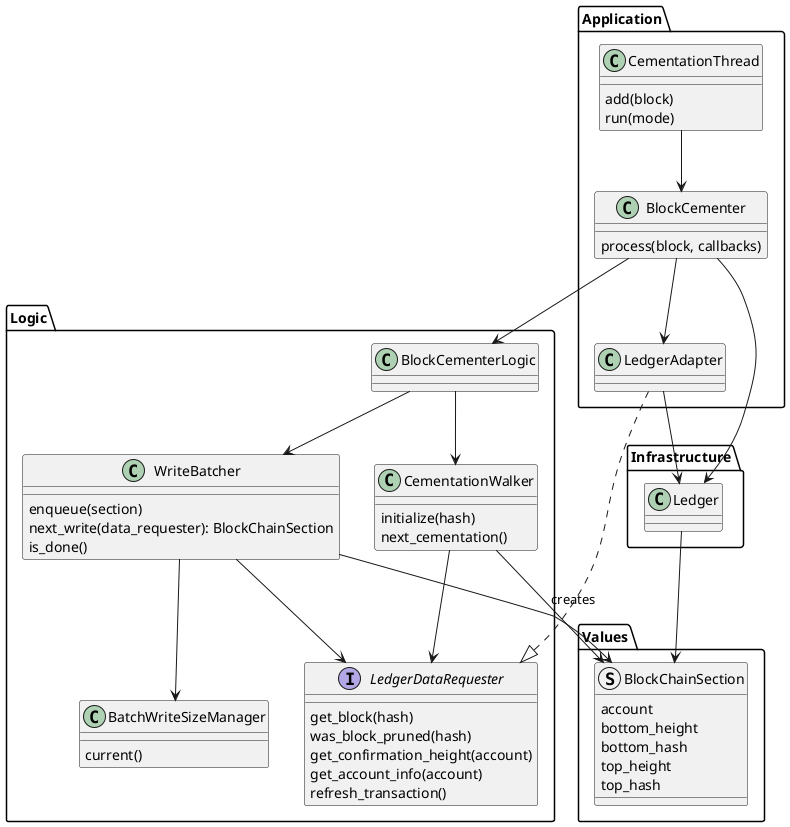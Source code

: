 @startuml "Confirmation Height"

package "Infrastructure" {
    class Ledger
}

package "Logic"{

    class WriteBatcher {
        enqueue(section)
        next_write(data_requester): BlockChainSection
        is_done()
    }

    class BatchWriteSizeManager {
        current()
    }

    interface LedgerDataRequester{
        get_block(hash)
        was_block_pruned(hash)
        get_confirmation_height(account)
        get_account_info(account)
        refresh_transaction()
    }

    class CementationWalker{
        initialize(hash)
        next_cementation()
    }

    class BlockCementerLogic{}

}

package "Values"{
    struct BlockChainSection{
        account
        bottom_height
        bottom_hash
        top_height
        top_hash
    }
}

package "Application"{
    class CementationThread{
        add(block)
        run(mode)
    }

    class BlockCementer{
        process(block, callbacks)
    }

    class LedgerAdapter
}

Ledger --> BlockChainSection

BlockCementer --> Ledger
BlockCementer --> LedgerAdapter
BlockCementer --> BlockCementerLogic

BlockCementerLogic --> CementationWalker
BlockCementerLogic --> WriteBatcher

CementationWalker --> BlockChainSection: creates
CementationWalker --> LedgerDataRequester

WriteBatcher --> BatchWriteSizeManager
WriteBatcher --> LedgerDataRequester
WriteBatcher --> BlockChainSection

CementationThread --> BlockCementer

LedgerAdapter ..|> LedgerDataRequester
LedgerAdapter --> Ledger

@enduml